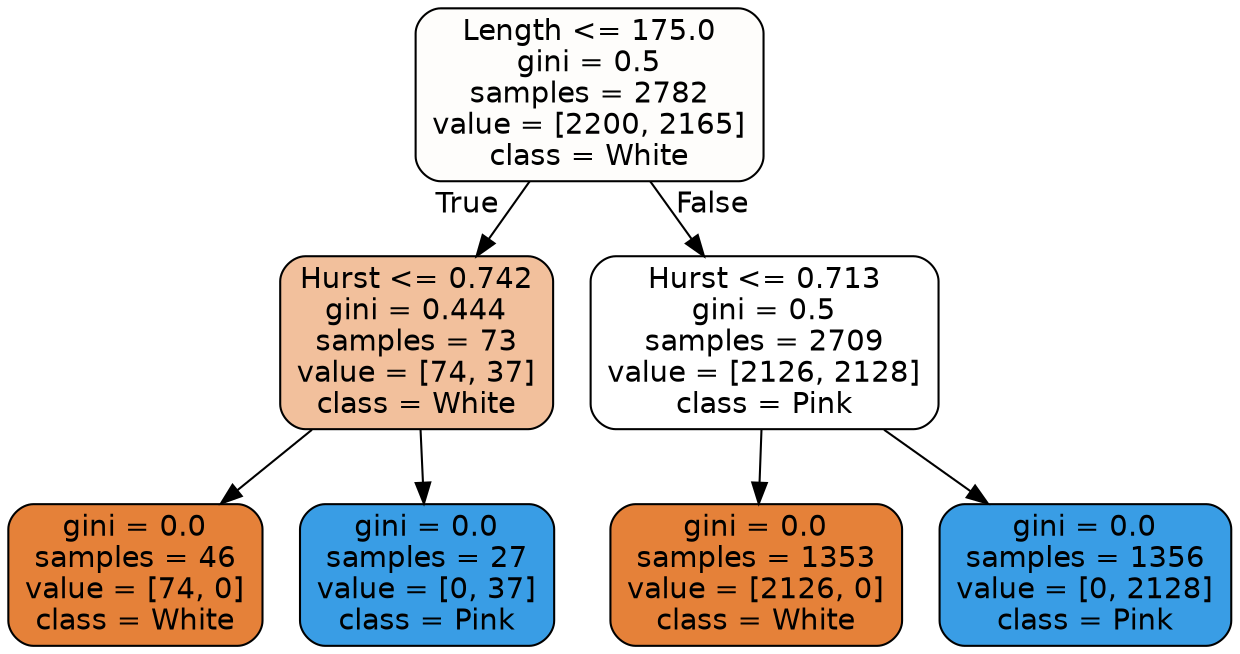 digraph Tree {
node [shape=box, style="filled, rounded", color="black", fontname=helvetica] ;
edge [fontname=helvetica] ;
0 [label="Length <= 175.0\ngini = 0.5\nsamples = 2782\nvalue = [2200, 2165]\nclass = White", fillcolor="#e5813904"] ;
1 [label="Hurst <= 0.742\ngini = 0.444\nsamples = 73\nvalue = [74, 37]\nclass = White", fillcolor="#e581397f"] ;
0 -> 1 [labeldistance=2.5, labelangle=45, headlabel="True"] ;
2 [label="gini = 0.0\nsamples = 46\nvalue = [74, 0]\nclass = White", fillcolor="#e58139ff"] ;
1 -> 2 ;
3 [label="gini = 0.0\nsamples = 27\nvalue = [0, 37]\nclass = Pink", fillcolor="#399de5ff"] ;
1 -> 3 ;
4 [label="Hurst <= 0.713\ngini = 0.5\nsamples = 2709\nvalue = [2126, 2128]\nclass = Pink", fillcolor="#399de500"] ;
0 -> 4 [labeldistance=2.5, labelangle=-45, headlabel="False"] ;
5 [label="gini = 0.0\nsamples = 1353\nvalue = [2126, 0]\nclass = White", fillcolor="#e58139ff"] ;
4 -> 5 ;
6 [label="gini = 0.0\nsamples = 1356\nvalue = [0, 2128]\nclass = Pink", fillcolor="#399de5ff"] ;
4 -> 6 ;
}